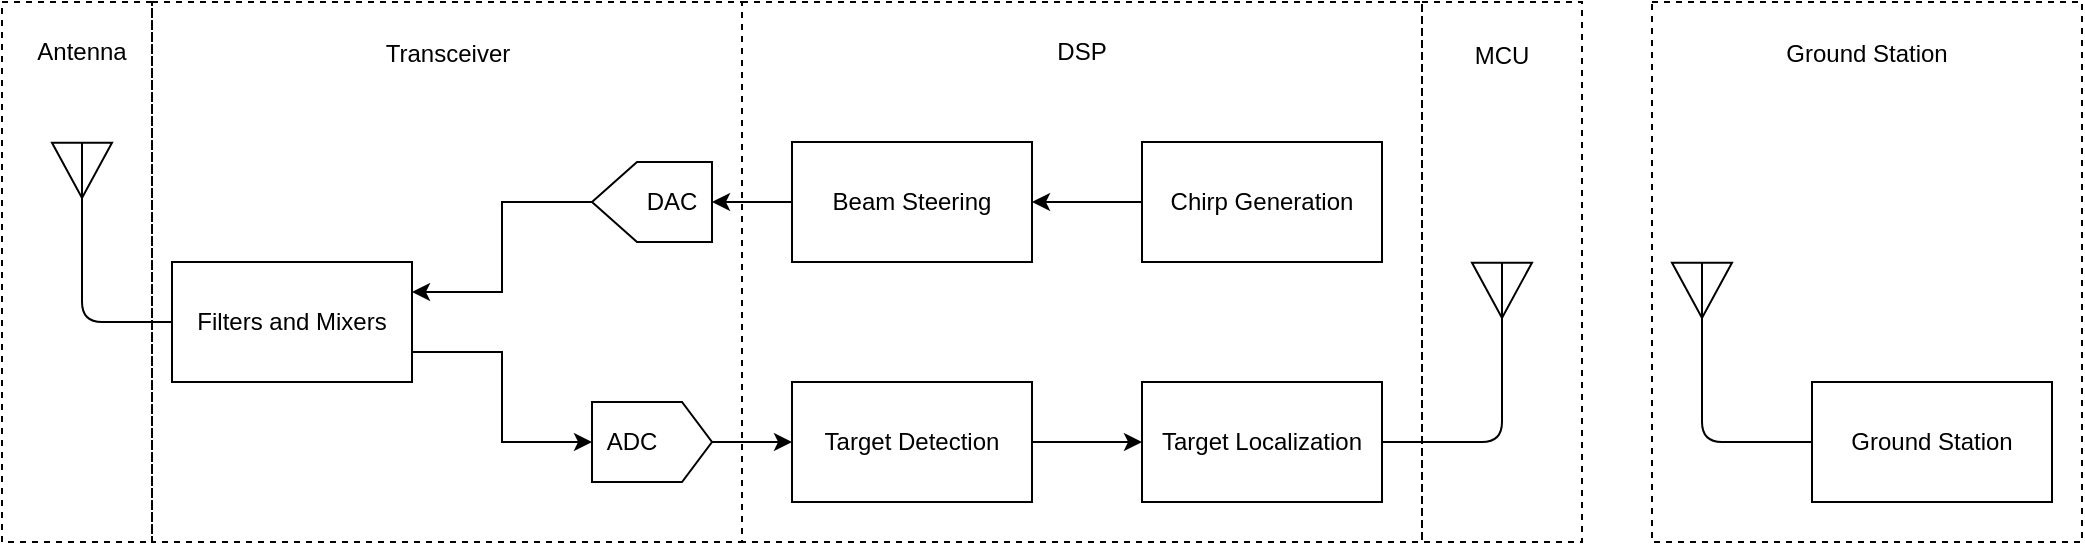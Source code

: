 <mxfile version="26.2.6">
  <diagram name="Page-1" id="DmDMtnHoKGEEPrb4R5d2">
    <mxGraphModel dx="1228" dy="675" grid="1" gridSize="10" guides="1" tooltips="1" connect="1" arrows="1" fold="1" page="1" pageScale="1" pageWidth="1169" pageHeight="1654" math="0" shadow="0">
      <root>
        <mxCell id="0" />
        <mxCell id="1" parent="0" />
        <mxCell id="UD4fD5zQZRy7qfz5CYqL-32" value="" style="rounded=0;whiteSpace=wrap;html=1;fillColor=none;dashed=1;" vertex="1" parent="1">
          <mxGeometry x="885" y="130" width="215" height="270" as="geometry" />
        </mxCell>
        <mxCell id="UD4fD5zQZRy7qfz5CYqL-31" value="" style="rounded=0;whiteSpace=wrap;html=1;fillColor=none;dashed=1;" vertex="1" parent="1">
          <mxGeometry x="770" y="130" width="80" height="270" as="geometry" />
        </mxCell>
        <mxCell id="UD4fD5zQZRy7qfz5CYqL-30" value="" style="rounded=0;whiteSpace=wrap;html=1;fillColor=none;dashed=1;" vertex="1" parent="1">
          <mxGeometry x="430" y="130" width="340" height="270" as="geometry" />
        </mxCell>
        <mxCell id="UD4fD5zQZRy7qfz5CYqL-29" value="" style="rounded=0;whiteSpace=wrap;html=1;fillColor=none;dashed=1;" vertex="1" parent="1">
          <mxGeometry x="135" y="130" width="295" height="270" as="geometry" />
        </mxCell>
        <mxCell id="UD4fD5zQZRy7qfz5CYqL-28" value="" style="rounded=0;whiteSpace=wrap;html=1;fillColor=none;dashed=1;" vertex="1" parent="1">
          <mxGeometry x="60" y="130" width="75" height="270" as="geometry" />
        </mxCell>
        <mxCell id="UD4fD5zQZRy7qfz5CYqL-1" value="" style="verticalLabelPosition=bottom;shadow=0;dashed=0;align=center;html=1;verticalAlign=top;shape=mxgraph.electrical.radio.aerial_-_antenna_2;" vertex="1" parent="1">
          <mxGeometry x="85" y="200" width="30" height="70" as="geometry" />
        </mxCell>
        <mxCell id="UD4fD5zQZRy7qfz5CYqL-16" style="edgeStyle=orthogonalEdgeStyle;rounded=0;orthogonalLoop=1;jettySize=auto;html=1;exitX=1;exitY=0.75;exitDx=0;exitDy=0;entryX=0.5;entryY=0;entryDx=0;entryDy=0;" edge="1" parent="1" source="UD4fD5zQZRy7qfz5CYqL-2" target="UD4fD5zQZRy7qfz5CYqL-7">
          <mxGeometry relative="1" as="geometry" />
        </mxCell>
        <mxCell id="UD4fD5zQZRy7qfz5CYqL-2" value="Filters and Mixers" style="rounded=0;whiteSpace=wrap;html=1;" vertex="1" parent="1">
          <mxGeometry x="145" y="260" width="120" height="60" as="geometry" />
        </mxCell>
        <mxCell id="UD4fD5zQZRy7qfz5CYqL-11" style="edgeStyle=orthogonalEdgeStyle;rounded=0;orthogonalLoop=1;jettySize=auto;html=1;exitX=0;exitY=0.5;exitDx=0;exitDy=0;entryX=0.5;entryY=0;entryDx=0;entryDy=0;" edge="1" parent="1" source="UD4fD5zQZRy7qfz5CYqL-3" target="UD4fD5zQZRy7qfz5CYqL-6">
          <mxGeometry relative="1" as="geometry" />
        </mxCell>
        <mxCell id="UD4fD5zQZRy7qfz5CYqL-3" value="Beam Steering" style="rounded=0;whiteSpace=wrap;html=1;" vertex="1" parent="1">
          <mxGeometry x="455" y="200" width="120" height="60" as="geometry" />
        </mxCell>
        <mxCell id="UD4fD5zQZRy7qfz5CYqL-17" style="edgeStyle=orthogonalEdgeStyle;rounded=0;orthogonalLoop=1;jettySize=auto;html=1;exitX=0;exitY=0.5;exitDx=0;exitDy=0;" edge="1" parent="1" source="UD4fD5zQZRy7qfz5CYqL-4" target="UD4fD5zQZRy7qfz5CYqL-3">
          <mxGeometry relative="1" as="geometry" />
        </mxCell>
        <mxCell id="UD4fD5zQZRy7qfz5CYqL-4" value="Chirp Generation" style="rounded=0;whiteSpace=wrap;html=1;" vertex="1" parent="1">
          <mxGeometry x="630" y="200" width="120" height="60" as="geometry" />
        </mxCell>
        <mxCell id="UD4fD5zQZRy7qfz5CYqL-20" style="edgeStyle=orthogonalEdgeStyle;rounded=0;orthogonalLoop=1;jettySize=auto;html=1;exitX=1;exitY=0.5;exitDx=0;exitDy=0;entryX=0;entryY=0.5;entryDx=0;entryDy=0;" edge="1" parent="1" source="UD4fD5zQZRy7qfz5CYqL-5" target="UD4fD5zQZRy7qfz5CYqL-19">
          <mxGeometry relative="1" as="geometry" />
        </mxCell>
        <mxCell id="UD4fD5zQZRy7qfz5CYqL-5" value="Target Detection" style="rounded=0;whiteSpace=wrap;html=1;" vertex="1" parent="1">
          <mxGeometry x="455" y="320" width="120" height="60" as="geometry" />
        </mxCell>
        <mxCell id="UD4fD5zQZRy7qfz5CYqL-15" style="edgeStyle=orthogonalEdgeStyle;rounded=0;orthogonalLoop=1;jettySize=auto;html=1;exitX=0.5;exitY=1;exitDx=0;exitDy=0;entryX=1;entryY=0.25;entryDx=0;entryDy=0;" edge="1" parent="1" source="UD4fD5zQZRy7qfz5CYqL-6" target="UD4fD5zQZRy7qfz5CYqL-2">
          <mxGeometry relative="1" as="geometry" />
        </mxCell>
        <mxCell id="UD4fD5zQZRy7qfz5CYqL-6" value="" style="shape=offPageConnector;whiteSpace=wrap;html=1;direction=south;" vertex="1" parent="1">
          <mxGeometry x="355" y="210" width="60" height="40" as="geometry" />
        </mxCell>
        <mxCell id="UD4fD5zQZRy7qfz5CYqL-18" style="edgeStyle=orthogonalEdgeStyle;rounded=0;orthogonalLoop=1;jettySize=auto;html=1;exitX=0.5;exitY=1;exitDx=0;exitDy=0;entryX=0;entryY=0.5;entryDx=0;entryDy=0;" edge="1" parent="1" source="UD4fD5zQZRy7qfz5CYqL-7" target="UD4fD5zQZRy7qfz5CYqL-5">
          <mxGeometry relative="1" as="geometry" />
        </mxCell>
        <mxCell id="UD4fD5zQZRy7qfz5CYqL-7" value="" style="shape=offPageConnector;whiteSpace=wrap;html=1;direction=north;size=0.25;" vertex="1" parent="1">
          <mxGeometry x="355" y="330" width="60" height="40" as="geometry" />
        </mxCell>
        <mxCell id="UD4fD5zQZRy7qfz5CYqL-8" value="DAC" style="text;html=1;align=center;verticalAlign=middle;whiteSpace=wrap;rounded=0;" vertex="1" parent="1">
          <mxGeometry x="365" y="215" width="60" height="30" as="geometry" />
        </mxCell>
        <mxCell id="UD4fD5zQZRy7qfz5CYqL-9" value="ADC" style="text;html=1;align=center;verticalAlign=middle;whiteSpace=wrap;rounded=0;" vertex="1" parent="1">
          <mxGeometry x="345" y="335" width="60" height="30" as="geometry" />
        </mxCell>
        <mxCell id="UD4fD5zQZRy7qfz5CYqL-19" value="Target Localization" style="rounded=0;whiteSpace=wrap;html=1;" vertex="1" parent="1">
          <mxGeometry x="630" y="320" width="120" height="60" as="geometry" />
        </mxCell>
        <mxCell id="UD4fD5zQZRy7qfz5CYqL-22" style="edgeStyle=orthogonalEdgeStyle;rounded=1;orthogonalLoop=1;jettySize=auto;html=1;exitX=0;exitY=0.5;exitDx=0;exitDy=0;entryX=0.5;entryY=1;entryDx=0;entryDy=0;entryPerimeter=0;curved=0;endArrow=none;startFill=0;" edge="1" parent="1" source="UD4fD5zQZRy7qfz5CYqL-2" target="UD4fD5zQZRy7qfz5CYqL-1">
          <mxGeometry relative="1" as="geometry" />
        </mxCell>
        <mxCell id="UD4fD5zQZRy7qfz5CYqL-23" value="" style="verticalLabelPosition=bottom;shadow=0;dashed=0;align=center;html=1;verticalAlign=top;shape=mxgraph.electrical.radio.aerial_-_antenna_2;" vertex="1" parent="1">
          <mxGeometry x="795" y="260" width="30" height="70" as="geometry" />
        </mxCell>
        <mxCell id="UD4fD5zQZRy7qfz5CYqL-24" style="edgeStyle=orthogonalEdgeStyle;rounded=1;orthogonalLoop=1;jettySize=auto;html=1;exitX=1;exitY=0.5;exitDx=0;exitDy=0;entryX=0.5;entryY=1;entryDx=0;entryDy=0;entryPerimeter=0;curved=0;endArrow=none;startFill=0;" edge="1" parent="1" source="UD4fD5zQZRy7qfz5CYqL-19" target="UD4fD5zQZRy7qfz5CYqL-23">
          <mxGeometry relative="1" as="geometry" />
        </mxCell>
        <mxCell id="UD4fD5zQZRy7qfz5CYqL-25" value="" style="verticalLabelPosition=bottom;shadow=0;dashed=0;align=center;html=1;verticalAlign=top;shape=mxgraph.electrical.radio.aerial_-_antenna_2;" vertex="1" parent="1">
          <mxGeometry x="895" y="260" width="30" height="70" as="geometry" />
        </mxCell>
        <mxCell id="UD4fD5zQZRy7qfz5CYqL-26" value="Ground Station" style="rounded=0;whiteSpace=wrap;html=1;" vertex="1" parent="1">
          <mxGeometry x="965" y="320" width="120" height="60" as="geometry" />
        </mxCell>
        <mxCell id="UD4fD5zQZRy7qfz5CYqL-27" style="edgeStyle=orthogonalEdgeStyle;rounded=1;orthogonalLoop=1;jettySize=auto;html=1;exitX=0;exitY=0.5;exitDx=0;exitDy=0;entryX=0.5;entryY=1;entryDx=0;entryDy=0;entryPerimeter=0;curved=0;endArrow=none;startFill=0;" edge="1" parent="1" source="UD4fD5zQZRy7qfz5CYqL-26" target="UD4fD5zQZRy7qfz5CYqL-25">
          <mxGeometry relative="1" as="geometry" />
        </mxCell>
        <mxCell id="UD4fD5zQZRy7qfz5CYqL-33" value="Antenna" style="text;html=1;align=center;verticalAlign=middle;whiteSpace=wrap;rounded=0;" vertex="1" parent="1">
          <mxGeometry x="70" y="140" width="60" height="30" as="geometry" />
        </mxCell>
        <mxCell id="UD4fD5zQZRy7qfz5CYqL-34" value="Transceiver" style="text;html=1;align=center;verticalAlign=middle;whiteSpace=wrap;rounded=0;" vertex="1" parent="1">
          <mxGeometry x="253" y="141" width="60" height="30" as="geometry" />
        </mxCell>
        <mxCell id="UD4fD5zQZRy7qfz5CYqL-35" value="DSP" style="text;html=1;align=center;verticalAlign=middle;whiteSpace=wrap;rounded=0;" vertex="1" parent="1">
          <mxGeometry x="570" y="140" width="60" height="30" as="geometry" />
        </mxCell>
        <mxCell id="UD4fD5zQZRy7qfz5CYqL-36" value="MCU" style="text;html=1;align=center;verticalAlign=middle;whiteSpace=wrap;rounded=0;" vertex="1" parent="1">
          <mxGeometry x="780" y="142" width="60" height="30" as="geometry" />
        </mxCell>
        <mxCell id="UD4fD5zQZRy7qfz5CYqL-37" value="Ground Station" style="text;html=1;align=center;verticalAlign=middle;whiteSpace=wrap;rounded=0;" vertex="1" parent="1">
          <mxGeometry x="949" y="141" width="87" height="30" as="geometry" />
        </mxCell>
      </root>
    </mxGraphModel>
  </diagram>
</mxfile>
